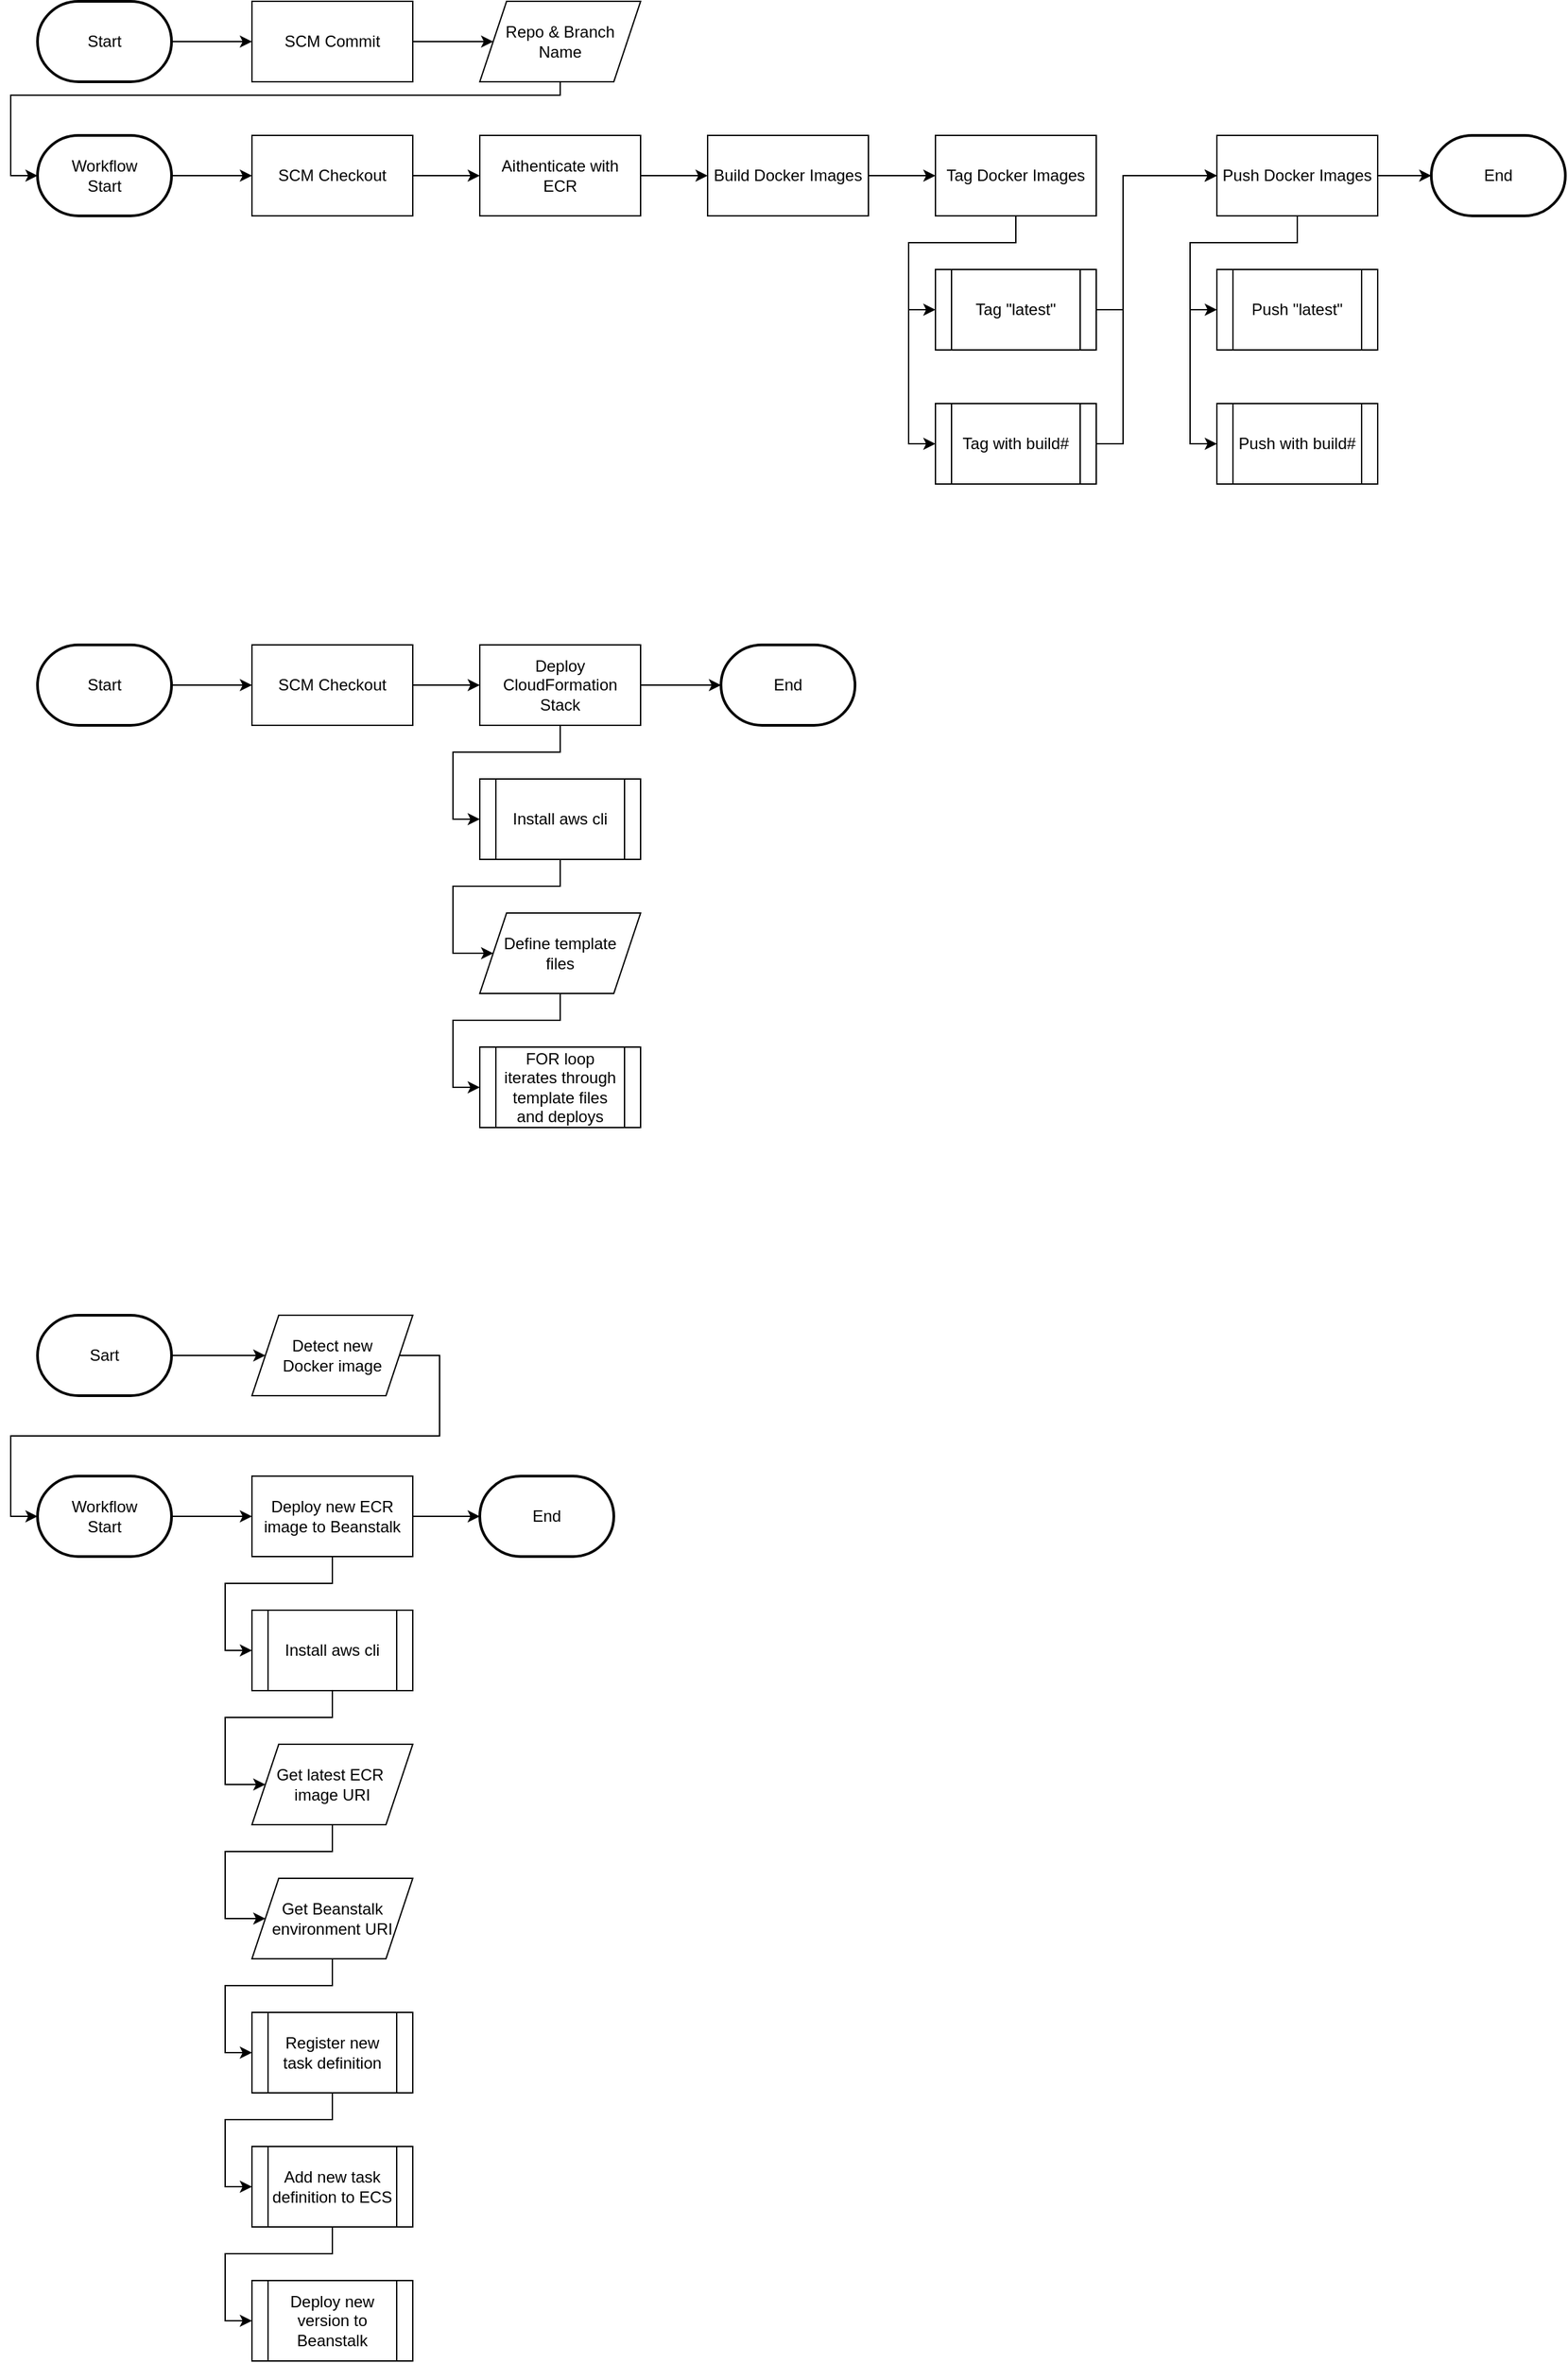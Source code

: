 <mxfile version="21.3.7" type="device">
  <diagram id="6a731a19-8d31-9384-78a2-239565b7b9f0" name="Page-1">
    <mxGraphModel dx="1038" dy="999" grid="1" gridSize="10" guides="1" tooltips="1" connect="1" arrows="1" fold="1" page="1" pageScale="1" pageWidth="1169" pageHeight="827" background="none" math="0" shadow="0">
      <root>
        <mxCell id="0" />
        <mxCell id="1" parent="0" />
        <mxCell id="_NjTWiB04A3sFYl365fQ-59" style="edgeStyle=orthogonalEdgeStyle;rounded=0;orthogonalLoop=1;jettySize=auto;html=1;" parent="1" source="_NjTWiB04A3sFYl365fQ-55" target="_NjTWiB04A3sFYl365fQ-58" edge="1">
          <mxGeometry relative="1" as="geometry" />
        </mxCell>
        <mxCell id="_NjTWiB04A3sFYl365fQ-55" value="SCM Commit" style="rounded=0;whiteSpace=wrap;html=1;" parent="1" vertex="1">
          <mxGeometry x="250" y="120" width="120" height="60" as="geometry" />
        </mxCell>
        <mxCell id="_NjTWiB04A3sFYl365fQ-62" style="edgeStyle=orthogonalEdgeStyle;rounded=0;orthogonalLoop=1;jettySize=auto;html=1;entryX=0;entryY=0.5;entryDx=0;entryDy=0;entryPerimeter=0;" parent="1" source="_NjTWiB04A3sFYl365fQ-58" target="_NjTWiB04A3sFYl365fQ-61" edge="1">
          <mxGeometry relative="1" as="geometry">
            <Array as="points">
              <mxPoint x="480" y="190" />
              <mxPoint x="70" y="190" />
              <mxPoint x="70" y="250" />
            </Array>
          </mxGeometry>
        </mxCell>
        <mxCell id="_NjTWiB04A3sFYl365fQ-58" value="Repo &amp;amp; Branch&lt;br&gt;Name" style="shape=parallelogram;perimeter=parallelogramPerimeter;whiteSpace=wrap;html=1;fixedSize=1;" parent="1" vertex="1">
          <mxGeometry x="420" y="120" width="120" height="60" as="geometry" />
        </mxCell>
        <mxCell id="OKQ_2tcIt85Euyr-6cJD-54" style="edgeStyle=orthogonalEdgeStyle;rounded=0;orthogonalLoop=1;jettySize=auto;html=1;entryX=0;entryY=0.5;entryDx=0;entryDy=0;" edge="1" parent="1" source="_NjTWiB04A3sFYl365fQ-60" target="_NjTWiB04A3sFYl365fQ-55">
          <mxGeometry relative="1" as="geometry" />
        </mxCell>
        <mxCell id="_NjTWiB04A3sFYl365fQ-60" value="Start" style="strokeWidth=2;html=1;shape=mxgraph.flowchart.terminator;whiteSpace=wrap;" parent="1" vertex="1">
          <mxGeometry x="90" y="120" width="100" height="60" as="geometry" />
        </mxCell>
        <mxCell id="_NjTWiB04A3sFYl365fQ-64" style="edgeStyle=orthogonalEdgeStyle;rounded=0;orthogonalLoop=1;jettySize=auto;html=1;entryX=0;entryY=0.5;entryDx=0;entryDy=0;" parent="1" source="_NjTWiB04A3sFYl365fQ-61" target="_NjTWiB04A3sFYl365fQ-63" edge="1">
          <mxGeometry relative="1" as="geometry" />
        </mxCell>
        <mxCell id="_NjTWiB04A3sFYl365fQ-61" value="Workflow&lt;br&gt;Start" style="strokeWidth=2;html=1;shape=mxgraph.flowchart.terminator;whiteSpace=wrap;" parent="1" vertex="1">
          <mxGeometry x="90" y="220" width="100" height="60" as="geometry" />
        </mxCell>
        <mxCell id="_NjTWiB04A3sFYl365fQ-67" style="edgeStyle=orthogonalEdgeStyle;rounded=0;orthogonalLoop=1;jettySize=auto;html=1;entryX=0;entryY=0.5;entryDx=0;entryDy=0;" parent="1" source="_NjTWiB04A3sFYl365fQ-63" target="_NjTWiB04A3sFYl365fQ-65" edge="1">
          <mxGeometry relative="1" as="geometry" />
        </mxCell>
        <mxCell id="_NjTWiB04A3sFYl365fQ-63" value="SCM Checkout" style="rounded=0;whiteSpace=wrap;html=1;" parent="1" vertex="1">
          <mxGeometry x="250" y="220" width="120" height="60" as="geometry" />
        </mxCell>
        <mxCell id="_NjTWiB04A3sFYl365fQ-68" style="edgeStyle=orthogonalEdgeStyle;rounded=0;orthogonalLoop=1;jettySize=auto;html=1;entryX=0;entryY=0.5;entryDx=0;entryDy=0;" parent="1" source="_NjTWiB04A3sFYl365fQ-65" edge="1">
          <mxGeometry relative="1" as="geometry">
            <mxPoint x="590" y="250" as="targetPoint" />
          </mxGeometry>
        </mxCell>
        <mxCell id="_NjTWiB04A3sFYl365fQ-65" value="Aithenticate with&lt;br&gt;ECR" style="rounded=0;whiteSpace=wrap;html=1;" parent="1" vertex="1">
          <mxGeometry x="420" y="220" width="120" height="60" as="geometry" />
        </mxCell>
        <mxCell id="_NjTWiB04A3sFYl365fQ-78" style="edgeStyle=orthogonalEdgeStyle;rounded=0;orthogonalLoop=1;jettySize=auto;html=1;entryX=0;entryY=0.5;entryDx=0;entryDy=0;" parent="1" source="_NjTWiB04A3sFYl365fQ-69" target="_NjTWiB04A3sFYl365fQ-70" edge="1">
          <mxGeometry relative="1" as="geometry" />
        </mxCell>
        <mxCell id="_NjTWiB04A3sFYl365fQ-69" value="Build Docker Images" style="rounded=0;whiteSpace=wrap;html=1;" parent="1" vertex="1">
          <mxGeometry x="590" y="220" width="120" height="60" as="geometry" />
        </mxCell>
        <mxCell id="_NjTWiB04A3sFYl365fQ-76" style="edgeStyle=orthogonalEdgeStyle;rounded=0;orthogonalLoop=1;jettySize=auto;html=1;entryX=0;entryY=0.5;entryDx=0;entryDy=0;" parent="1" source="_NjTWiB04A3sFYl365fQ-70" target="_NjTWiB04A3sFYl365fQ-71" edge="1">
          <mxGeometry relative="1" as="geometry" />
        </mxCell>
        <mxCell id="_NjTWiB04A3sFYl365fQ-77" style="edgeStyle=orthogonalEdgeStyle;rounded=0;orthogonalLoop=1;jettySize=auto;html=1;entryX=0;entryY=0.5;entryDx=0;entryDy=0;" parent="1" source="_NjTWiB04A3sFYl365fQ-70" target="_NjTWiB04A3sFYl365fQ-72" edge="1">
          <mxGeometry relative="1" as="geometry">
            <Array as="points">
              <mxPoint x="820" y="300" />
              <mxPoint x="740" y="300" />
              <mxPoint x="740" y="450" />
            </Array>
          </mxGeometry>
        </mxCell>
        <mxCell id="_NjTWiB04A3sFYl365fQ-70" value="Tag Docker Images" style="rounded=0;whiteSpace=wrap;html=1;" parent="1" vertex="1">
          <mxGeometry x="760" y="220" width="120" height="60" as="geometry" />
        </mxCell>
        <mxCell id="_NjTWiB04A3sFYl365fQ-74" style="edgeStyle=orthogonalEdgeStyle;rounded=0;orthogonalLoop=1;jettySize=auto;html=1;exitX=1;exitY=0.5;exitDx=0;exitDy=0;entryX=0;entryY=0.5;entryDx=0;entryDy=0;" parent="1" source="_NjTWiB04A3sFYl365fQ-71" target="_NjTWiB04A3sFYl365fQ-73" edge="1">
          <mxGeometry relative="1" as="geometry">
            <Array as="points">
              <mxPoint x="900" y="350" />
              <mxPoint x="900" y="250" />
            </Array>
          </mxGeometry>
        </mxCell>
        <mxCell id="_NjTWiB04A3sFYl365fQ-71" value="Tag &quot;latest&quot;" style="shape=process;whiteSpace=wrap;html=1;backgroundOutline=1;" parent="1" vertex="1">
          <mxGeometry x="760" y="320" width="120" height="60" as="geometry" />
        </mxCell>
        <mxCell id="_NjTWiB04A3sFYl365fQ-75" style="edgeStyle=orthogonalEdgeStyle;rounded=0;orthogonalLoop=1;jettySize=auto;html=1;entryX=0;entryY=0.5;entryDx=0;entryDy=0;" parent="1" source="_NjTWiB04A3sFYl365fQ-72" target="_NjTWiB04A3sFYl365fQ-73" edge="1">
          <mxGeometry relative="1" as="geometry">
            <mxPoint x="930" y="250" as="targetPoint" />
            <Array as="points">
              <mxPoint x="900" y="450" />
              <mxPoint x="900" y="250" />
            </Array>
          </mxGeometry>
        </mxCell>
        <mxCell id="_NjTWiB04A3sFYl365fQ-72" value="Tag with build#" style="shape=process;whiteSpace=wrap;html=1;backgroundOutline=1;" parent="1" vertex="1">
          <mxGeometry x="760" y="420" width="120" height="60" as="geometry" />
        </mxCell>
        <mxCell id="_NjTWiB04A3sFYl365fQ-87" style="edgeStyle=orthogonalEdgeStyle;rounded=0;orthogonalLoop=1;jettySize=auto;html=1;entryX=0;entryY=0.5;entryDx=0;entryDy=0;entryPerimeter=0;" parent="1" source="_NjTWiB04A3sFYl365fQ-73" target="_NjTWiB04A3sFYl365fQ-86" edge="1">
          <mxGeometry relative="1" as="geometry" />
        </mxCell>
        <mxCell id="_NjTWiB04A3sFYl365fQ-73" value="Push Docker Images" style="rounded=0;whiteSpace=wrap;html=1;" parent="1" vertex="1">
          <mxGeometry x="970" y="220" width="120" height="60" as="geometry" />
        </mxCell>
        <mxCell id="_NjTWiB04A3sFYl365fQ-79" value="Push &quot;latest&quot;" style="shape=process;whiteSpace=wrap;html=1;backgroundOutline=1;" parent="1" vertex="1">
          <mxGeometry x="970" y="320" width="120" height="60" as="geometry" />
        </mxCell>
        <mxCell id="_NjTWiB04A3sFYl365fQ-80" value="Push with build#" style="shape=process;whiteSpace=wrap;html=1;backgroundOutline=1;" parent="1" vertex="1">
          <mxGeometry x="970" y="420" width="120" height="60" as="geometry" />
        </mxCell>
        <mxCell id="_NjTWiB04A3sFYl365fQ-81" style="edgeStyle=orthogonalEdgeStyle;rounded=0;orthogonalLoop=1;jettySize=auto;html=1;entryX=0;entryY=0.5;entryDx=0;entryDy=0;" parent="1" edge="1">
          <mxGeometry relative="1" as="geometry">
            <mxPoint x="1030" y="280" as="sourcePoint" />
            <mxPoint x="970" y="450" as="targetPoint" />
            <Array as="points">
              <mxPoint x="1030" y="300" />
              <mxPoint x="950" y="300" />
              <mxPoint x="950" y="450" />
            </Array>
          </mxGeometry>
        </mxCell>
        <mxCell id="_NjTWiB04A3sFYl365fQ-85" style="edgeStyle=orthogonalEdgeStyle;rounded=0;orthogonalLoop=1;jettySize=auto;html=1;entryX=0;entryY=0.5;entryDx=0;entryDy=0;exitX=0.5;exitY=1;exitDx=0;exitDy=0;" parent="1" source="_NjTWiB04A3sFYl365fQ-73" target="_NjTWiB04A3sFYl365fQ-79" edge="1">
          <mxGeometry relative="1" as="geometry">
            <mxPoint x="1010" y="300" as="sourcePoint" />
            <mxPoint x="950" y="370" as="targetPoint" />
          </mxGeometry>
        </mxCell>
        <mxCell id="_NjTWiB04A3sFYl365fQ-86" value="End" style="strokeWidth=2;html=1;shape=mxgraph.flowchart.terminator;whiteSpace=wrap;" parent="1" vertex="1">
          <mxGeometry x="1130" y="220" width="100" height="60" as="geometry" />
        </mxCell>
        <mxCell id="OKQ_2tcIt85Euyr-6cJD-55" style="edgeStyle=orthogonalEdgeStyle;rounded=0;orthogonalLoop=1;jettySize=auto;html=1;entryX=0;entryY=0.5;entryDx=0;entryDy=0;" edge="1" parent="1" source="OKQ_2tcIt85Euyr-6cJD-56" target="OKQ_2tcIt85Euyr-6cJD-58">
          <mxGeometry relative="1" as="geometry" />
        </mxCell>
        <mxCell id="OKQ_2tcIt85Euyr-6cJD-56" value="Start" style="strokeWidth=2;html=1;shape=mxgraph.flowchart.terminator;whiteSpace=wrap;" vertex="1" parent="1">
          <mxGeometry x="90" y="600" width="100" height="60" as="geometry" />
        </mxCell>
        <mxCell id="OKQ_2tcIt85Euyr-6cJD-57" style="edgeStyle=orthogonalEdgeStyle;rounded=0;orthogonalLoop=1;jettySize=auto;html=1;entryX=0;entryY=0.5;entryDx=0;entryDy=0;" edge="1" parent="1" source="OKQ_2tcIt85Euyr-6cJD-58" target="OKQ_2tcIt85Euyr-6cJD-59">
          <mxGeometry relative="1" as="geometry" />
        </mxCell>
        <mxCell id="OKQ_2tcIt85Euyr-6cJD-58" value="SCM Checkout" style="rounded=0;whiteSpace=wrap;html=1;" vertex="1" parent="1">
          <mxGeometry x="250" y="600" width="120" height="60" as="geometry" />
        </mxCell>
        <mxCell id="OKQ_2tcIt85Euyr-6cJD-62" style="edgeStyle=orthogonalEdgeStyle;rounded=0;orthogonalLoop=1;jettySize=auto;html=1;entryX=0;entryY=0.5;entryDx=0;entryDy=0;entryPerimeter=0;" edge="1" parent="1" source="OKQ_2tcIt85Euyr-6cJD-59" target="OKQ_2tcIt85Euyr-6cJD-61">
          <mxGeometry relative="1" as="geometry" />
        </mxCell>
        <mxCell id="OKQ_2tcIt85Euyr-6cJD-63" style="edgeStyle=orthogonalEdgeStyle;rounded=0;orthogonalLoop=1;jettySize=auto;html=1;entryX=0;entryY=0.5;entryDx=0;entryDy=0;" edge="1" parent="1" source="OKQ_2tcIt85Euyr-6cJD-59" target="OKQ_2tcIt85Euyr-6cJD-60">
          <mxGeometry relative="1" as="geometry" />
        </mxCell>
        <mxCell id="OKQ_2tcIt85Euyr-6cJD-59" value="Deploy CloudFormation Stack" style="rounded=0;whiteSpace=wrap;html=1;" vertex="1" parent="1">
          <mxGeometry x="420" y="600" width="120" height="60" as="geometry" />
        </mxCell>
        <mxCell id="OKQ_2tcIt85Euyr-6cJD-93" style="edgeStyle=orthogonalEdgeStyle;rounded=0;orthogonalLoop=1;jettySize=auto;html=1;entryX=0;entryY=0.5;entryDx=0;entryDy=0;" edge="1" parent="1" source="OKQ_2tcIt85Euyr-6cJD-60" target="OKQ_2tcIt85Euyr-6cJD-92">
          <mxGeometry relative="1" as="geometry">
            <Array as="points">
              <mxPoint x="480" y="780" />
              <mxPoint x="400" y="780" />
              <mxPoint x="400" y="830" />
            </Array>
          </mxGeometry>
        </mxCell>
        <mxCell id="OKQ_2tcIt85Euyr-6cJD-60" value="Install aws cli" style="shape=process;whiteSpace=wrap;html=1;backgroundOutline=1;" vertex="1" parent="1">
          <mxGeometry x="420" y="700" width="120" height="60" as="geometry" />
        </mxCell>
        <mxCell id="OKQ_2tcIt85Euyr-6cJD-61" value="End" style="strokeWidth=2;html=1;shape=mxgraph.flowchart.terminator;whiteSpace=wrap;" vertex="1" parent="1">
          <mxGeometry x="600" y="600" width="100" height="60" as="geometry" />
        </mxCell>
        <mxCell id="OKQ_2tcIt85Euyr-6cJD-67" value="FOR loop iterates through template files and deploys" style="shape=process;whiteSpace=wrap;html=1;backgroundOutline=1;" vertex="1" parent="1">
          <mxGeometry x="420" y="900" width="120" height="60" as="geometry" />
        </mxCell>
        <mxCell id="OKQ_2tcIt85Euyr-6cJD-72" style="edgeStyle=orthogonalEdgeStyle;rounded=0;orthogonalLoop=1;jettySize=auto;html=1;entryX=0;entryY=0.5;entryDx=0;entryDy=0;" edge="1" parent="1" source="OKQ_2tcIt85Euyr-6cJD-69" target="OKQ_2tcIt85Euyr-6cJD-71">
          <mxGeometry relative="1" as="geometry" />
        </mxCell>
        <mxCell id="OKQ_2tcIt85Euyr-6cJD-69" value="Sart" style="strokeWidth=2;html=1;shape=mxgraph.flowchart.terminator;whiteSpace=wrap;" vertex="1" parent="1">
          <mxGeometry x="90" y="1100" width="100" height="60" as="geometry" />
        </mxCell>
        <mxCell id="OKQ_2tcIt85Euyr-6cJD-74" style="edgeStyle=orthogonalEdgeStyle;rounded=0;orthogonalLoop=1;jettySize=auto;html=1;entryX=0;entryY=0.5;entryDx=0;entryDy=0;entryPerimeter=0;" edge="1" parent="1" source="OKQ_2tcIt85Euyr-6cJD-71" target="OKQ_2tcIt85Euyr-6cJD-73">
          <mxGeometry relative="1" as="geometry">
            <Array as="points">
              <mxPoint x="390" y="1130" />
              <mxPoint x="390" y="1190" />
              <mxPoint x="70" y="1190" />
              <mxPoint x="70" y="1250" />
            </Array>
          </mxGeometry>
        </mxCell>
        <mxCell id="OKQ_2tcIt85Euyr-6cJD-71" value="Detect new&lt;br&gt;Docker image" style="shape=parallelogram;perimeter=parallelogramPerimeter;whiteSpace=wrap;html=1;fixedSize=1;" vertex="1" parent="1">
          <mxGeometry x="250" y="1100" width="120" height="60" as="geometry" />
        </mxCell>
        <mxCell id="OKQ_2tcIt85Euyr-6cJD-77" style="edgeStyle=orthogonalEdgeStyle;rounded=0;orthogonalLoop=1;jettySize=auto;html=1;entryX=0;entryY=0.5;entryDx=0;entryDy=0;" edge="1" parent="1" source="OKQ_2tcIt85Euyr-6cJD-73" target="OKQ_2tcIt85Euyr-6cJD-75">
          <mxGeometry relative="1" as="geometry" />
        </mxCell>
        <mxCell id="OKQ_2tcIt85Euyr-6cJD-73" value="Workflow&lt;br&gt;Start" style="strokeWidth=2;html=1;shape=mxgraph.flowchart.terminator;whiteSpace=wrap;" vertex="1" parent="1">
          <mxGeometry x="90" y="1220" width="100" height="60" as="geometry" />
        </mxCell>
        <mxCell id="OKQ_2tcIt85Euyr-6cJD-79" style="edgeStyle=orthogonalEdgeStyle;rounded=0;orthogonalLoop=1;jettySize=auto;html=1;entryX=0;entryY=0.5;entryDx=0;entryDy=0;entryPerimeter=0;" edge="1" parent="1" source="OKQ_2tcIt85Euyr-6cJD-75" target="OKQ_2tcIt85Euyr-6cJD-78">
          <mxGeometry relative="1" as="geometry" />
        </mxCell>
        <mxCell id="OKQ_2tcIt85Euyr-6cJD-81" style="edgeStyle=orthogonalEdgeStyle;rounded=0;orthogonalLoop=1;jettySize=auto;html=1;entryX=0;entryY=0.5;entryDx=0;entryDy=0;" edge="1" parent="1" source="OKQ_2tcIt85Euyr-6cJD-75" target="OKQ_2tcIt85Euyr-6cJD-80">
          <mxGeometry relative="1" as="geometry" />
        </mxCell>
        <mxCell id="OKQ_2tcIt85Euyr-6cJD-75" value="Deploy new ECR&lt;br&gt;image to Beanstalk" style="rounded=0;whiteSpace=wrap;html=1;" vertex="1" parent="1">
          <mxGeometry x="250" y="1220" width="120" height="60" as="geometry" />
        </mxCell>
        <mxCell id="OKQ_2tcIt85Euyr-6cJD-78" value="End" style="strokeWidth=2;html=1;shape=mxgraph.flowchart.terminator;whiteSpace=wrap;" vertex="1" parent="1">
          <mxGeometry x="420" y="1220" width="100" height="60" as="geometry" />
        </mxCell>
        <mxCell id="OKQ_2tcIt85Euyr-6cJD-83" style="edgeStyle=orthogonalEdgeStyle;rounded=0;orthogonalLoop=1;jettySize=auto;html=1;entryX=0;entryY=0.5;entryDx=0;entryDy=0;" edge="1" parent="1" source="OKQ_2tcIt85Euyr-6cJD-80" target="OKQ_2tcIt85Euyr-6cJD-82">
          <mxGeometry relative="1" as="geometry">
            <Array as="points">
              <mxPoint x="310" y="1400" />
              <mxPoint x="230" y="1400" />
              <mxPoint x="230" y="1450" />
            </Array>
          </mxGeometry>
        </mxCell>
        <mxCell id="OKQ_2tcIt85Euyr-6cJD-80" value="Install aws cli" style="shape=process;whiteSpace=wrap;html=1;backgroundOutline=1;" vertex="1" parent="1">
          <mxGeometry x="250" y="1320" width="120" height="60" as="geometry" />
        </mxCell>
        <mxCell id="OKQ_2tcIt85Euyr-6cJD-85" style="edgeStyle=orthogonalEdgeStyle;rounded=0;orthogonalLoop=1;jettySize=auto;html=1;entryX=0;entryY=0.5;entryDx=0;entryDy=0;" edge="1" parent="1" source="OKQ_2tcIt85Euyr-6cJD-82" target="OKQ_2tcIt85Euyr-6cJD-84">
          <mxGeometry relative="1" as="geometry">
            <Array as="points">
              <mxPoint x="310" y="1500" />
              <mxPoint x="230" y="1500" />
              <mxPoint x="230" y="1550" />
            </Array>
          </mxGeometry>
        </mxCell>
        <mxCell id="OKQ_2tcIt85Euyr-6cJD-82" value="Get latest ECR&amp;nbsp;&lt;br&gt;image URI" style="shape=parallelogram;perimeter=parallelogramPerimeter;whiteSpace=wrap;html=1;fixedSize=1;" vertex="1" parent="1">
          <mxGeometry x="250" y="1420" width="120" height="60" as="geometry" />
        </mxCell>
        <mxCell id="OKQ_2tcIt85Euyr-6cJD-87" style="edgeStyle=orthogonalEdgeStyle;rounded=0;orthogonalLoop=1;jettySize=auto;html=1;entryX=0;entryY=0.5;entryDx=0;entryDy=0;" edge="1" parent="1" source="OKQ_2tcIt85Euyr-6cJD-84" target="OKQ_2tcIt85Euyr-6cJD-86">
          <mxGeometry relative="1" as="geometry" />
        </mxCell>
        <mxCell id="OKQ_2tcIt85Euyr-6cJD-84" value="Get Beanstalk environment URI" style="shape=parallelogram;perimeter=parallelogramPerimeter;whiteSpace=wrap;html=1;fixedSize=1;" vertex="1" parent="1">
          <mxGeometry x="250" y="1520" width="120" height="60" as="geometry" />
        </mxCell>
        <mxCell id="OKQ_2tcIt85Euyr-6cJD-89" style="edgeStyle=orthogonalEdgeStyle;rounded=0;orthogonalLoop=1;jettySize=auto;html=1;entryX=0;entryY=0.5;entryDx=0;entryDy=0;" edge="1" parent="1" source="OKQ_2tcIt85Euyr-6cJD-86" target="OKQ_2tcIt85Euyr-6cJD-88">
          <mxGeometry relative="1" as="geometry" />
        </mxCell>
        <mxCell id="OKQ_2tcIt85Euyr-6cJD-86" value="Register new task definition" style="shape=process;whiteSpace=wrap;html=1;backgroundOutline=1;" vertex="1" parent="1">
          <mxGeometry x="250" y="1620" width="120" height="60" as="geometry" />
        </mxCell>
        <mxCell id="OKQ_2tcIt85Euyr-6cJD-91" style="edgeStyle=orthogonalEdgeStyle;rounded=0;orthogonalLoop=1;jettySize=auto;html=1;entryX=0;entryY=0.5;entryDx=0;entryDy=0;" edge="1" parent="1" source="OKQ_2tcIt85Euyr-6cJD-88" target="OKQ_2tcIt85Euyr-6cJD-90">
          <mxGeometry relative="1" as="geometry" />
        </mxCell>
        <mxCell id="OKQ_2tcIt85Euyr-6cJD-88" value="Add new task definition to ECS" style="shape=process;whiteSpace=wrap;html=1;backgroundOutline=1;" vertex="1" parent="1">
          <mxGeometry x="250" y="1720" width="120" height="60" as="geometry" />
        </mxCell>
        <mxCell id="OKQ_2tcIt85Euyr-6cJD-90" value="Deploy new version to Beanstalk" style="shape=process;whiteSpace=wrap;html=1;backgroundOutline=1;" vertex="1" parent="1">
          <mxGeometry x="250" y="1820" width="120" height="60" as="geometry" />
        </mxCell>
        <mxCell id="OKQ_2tcIt85Euyr-6cJD-95" style="edgeStyle=orthogonalEdgeStyle;rounded=0;orthogonalLoop=1;jettySize=auto;html=1;entryX=0;entryY=0.5;entryDx=0;entryDy=0;" edge="1" parent="1" source="OKQ_2tcIt85Euyr-6cJD-92" target="OKQ_2tcIt85Euyr-6cJD-67">
          <mxGeometry relative="1" as="geometry">
            <Array as="points">
              <mxPoint x="480" y="880" />
              <mxPoint x="400" y="880" />
              <mxPoint x="400" y="930" />
            </Array>
          </mxGeometry>
        </mxCell>
        <mxCell id="OKQ_2tcIt85Euyr-6cJD-92" value="Define template&lt;br&gt;files" style="shape=parallelogram;perimeter=parallelogramPerimeter;whiteSpace=wrap;html=1;fixedSize=1;" vertex="1" parent="1">
          <mxGeometry x="420" y="800" width="120" height="60" as="geometry" />
        </mxCell>
      </root>
    </mxGraphModel>
  </diagram>
</mxfile>

